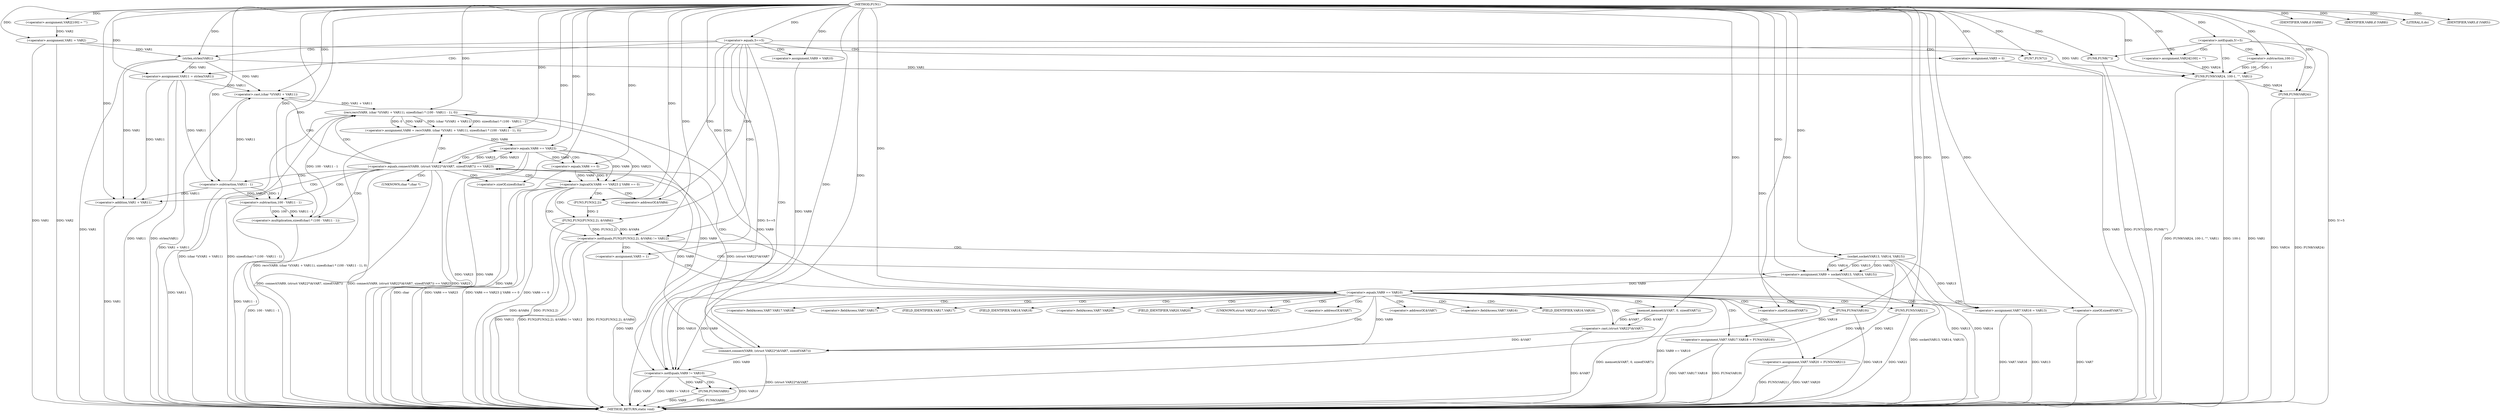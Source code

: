 digraph FUN1 {  
"1000100" [label = "(METHOD,FUN1)" ]
"1000268" [label = "(METHOD_RETURN,static void)" ]
"1000104" [label = "(<operator>.assignment,VAR2[100] = \"\")" ]
"1000107" [label = "(<operator>.assignment,VAR1 = VAR2)" ]
"1000111" [label = "(<operator>.equals,5==5)" ]
"1000118" [label = "(<operator>.assignment,VAR5 = 0)" ]
"1000125" [label = "(<operator>.assignment,VAR9 = VAR10)" ]
"1000129" [label = "(<operator>.assignment,VAR11 = strlen(VAR1))" ]
"1000131" [label = "(strlen,strlen(VAR1))" ]
"1000136" [label = "(<operator>.notEquals,FUN2(FUN3(2,2), &VAR4) != VAR12)" ]
"1000137" [label = "(FUN2,FUN2(FUN3(2,2), &VAR4))" ]
"1000138" [label = "(FUN3,FUN3(2,2))" ]
"1000146" [label = "(<operator>.assignment,VAR5 = 1)" ]
"1000149" [label = "(<operator>.assignment,VAR9 = socket(VAR13, VAR14, VAR15))" ]
"1000151" [label = "(socket,socket(VAR13, VAR14, VAR15))" ]
"1000156" [label = "(<operator>.equals,VAR9 == VAR10)" ]
"1000161" [label = "(memset,memset(&VAR7, 0, sizeof(VAR7)))" ]
"1000165" [label = "(<operator>.sizeOf,sizeof(VAR7))" ]
"1000167" [label = "(<operator>.assignment,VAR7.VAR16 = VAR13)" ]
"1000172" [label = "(<operator>.assignment,VAR7.VAR17.VAR18 = FUN4(VAR19))" ]
"1000178" [label = "(FUN4,FUN4(VAR19))" ]
"1000180" [label = "(<operator>.assignment,VAR7.VAR20 = FUN5(VAR21))" ]
"1000184" [label = "(FUN5,FUN5(VAR21))" ]
"1000187" [label = "(<operator>.equals,connect(VAR9, (struct VAR22*)&VAR7, sizeof(VAR7)) == VAR23)" ]
"1000188" [label = "(connect,connect(VAR9, (struct VAR22*)&VAR7, sizeof(VAR7)))" ]
"1000190" [label = "(<operator>.cast,(struct VAR22*)&VAR7)" ]
"1000194" [label = "(<operator>.sizeOf,sizeof(VAR7))" ]
"1000199" [label = "(<operator>.assignment,VAR6 = recv(VAR9, (char *)(VAR1 + VAR11), sizeof(char) * (100 - VAR11 - 1), 0))" ]
"1000201" [label = "(recv,recv(VAR9, (char *)(VAR1 + VAR11), sizeof(char) * (100 - VAR11 - 1), 0))" ]
"1000203" [label = "(<operator>.cast,(char *)(VAR1 + VAR11))" ]
"1000205" [label = "(<operator>.addition,VAR1 + VAR11)" ]
"1000208" [label = "(<operator>.multiplication,sizeof(char) * (100 - VAR11 - 1))" ]
"1000209" [label = "(<operator>.sizeOf,sizeof(char))" ]
"1000211" [label = "(<operator>.subtraction,100 - VAR11 - 1)" ]
"1000213" [label = "(<operator>.subtraction,VAR11 - 1)" ]
"1000218" [label = "(<operator>.logicalOr,VAR6 == VAR23 || VAR6 == 0)" ]
"1000219" [label = "(<operator>.equals,VAR6 == VAR23)" ]
"1000222" [label = "(<operator>.equals,VAR6 == 0)" ]
"1000228" [label = "(IDENTIFIER,VAR8,if (VAR8))" ]
"1000231" [label = "(IDENTIFIER,VAR8,if (VAR8))" ]
"1000233" [label = "(LITERAL,0,do)" ]
"1000235" [label = "(<operator>.notEquals,VAR9 != VAR10)" ]
"1000239" [label = "(FUN6,FUN6(VAR9))" ]
"1000242" [label = "(IDENTIFIER,VAR5,if (VAR5))" ]
"1000244" [label = "(FUN7,FUN7())" ]
"1000246" [label = "(<operator>.notEquals,5!=5)" ]
"1000250" [label = "(FUN8,FUN8(\"\"))" ]
"1000256" [label = "(<operator>.assignment,VAR24[100] = \"\")" ]
"1000259" [label = "(FUN9,FUN9(VAR24, 100-1, \"\", VAR1))" ]
"1000261" [label = "(<operator>.subtraction,100-1)" ]
"1000266" [label = "(FUN8,FUN8(VAR24))" ]
"1000141" [label = "(<operator>.addressOf,&VAR4)" ]
"1000162" [label = "(<operator>.addressOf,&VAR7)" ]
"1000168" [label = "(<operator>.fieldAccess,VAR7.VAR16)" ]
"1000170" [label = "(FIELD_IDENTIFIER,VAR16,VAR16)" ]
"1000173" [label = "(<operator>.fieldAccess,VAR7.VAR17.VAR18)" ]
"1000174" [label = "(<operator>.fieldAccess,VAR7.VAR17)" ]
"1000176" [label = "(FIELD_IDENTIFIER,VAR17,VAR17)" ]
"1000177" [label = "(FIELD_IDENTIFIER,VAR18,VAR18)" ]
"1000181" [label = "(<operator>.fieldAccess,VAR7.VAR20)" ]
"1000183" [label = "(FIELD_IDENTIFIER,VAR20,VAR20)" ]
"1000191" [label = "(UNKNOWN,struct VAR22*,struct VAR22*)" ]
"1000192" [label = "(<operator>.addressOf,&VAR7)" ]
"1000204" [label = "(UNKNOWN,char *,char *)" ]
  "1000184" -> "1000268"  [ label = "DDG: VAR21"] 
  "1000218" -> "1000268"  [ label = "DDG: VAR6 == VAR23"] 
  "1000180" -> "1000268"  [ label = "DDG: VAR7.VAR20"] 
  "1000151" -> "1000268"  [ label = "DDG: VAR15"] 
  "1000244" -> "1000268"  [ label = "DDG: FUN7()"] 
  "1000129" -> "1000268"  [ label = "DDG: strlen(VAR1)"] 
  "1000259" -> "1000268"  [ label = "DDG: FUN9(VAR24, 100-1, \"\", VAR1)"] 
  "1000187" -> "1000268"  [ label = "DDG: connect(VAR9, (struct VAR22*)&VAR7, sizeof(VAR7))"] 
  "1000172" -> "1000268"  [ label = "DDG: FUN4(VAR19)"] 
  "1000167" -> "1000268"  [ label = "DDG: VAR7.VAR16"] 
  "1000129" -> "1000268"  [ label = "DDG: VAR11"] 
  "1000187" -> "1000268"  [ label = "DDG: connect(VAR9, (struct VAR22*)&VAR7, sizeof(VAR7)) == VAR23"] 
  "1000219" -> "1000268"  [ label = "DDG: VAR23"] 
  "1000199" -> "1000268"  [ label = "DDG: recv(VAR9, (char *)(VAR1 + VAR11), sizeof(char) * (100 - VAR11 - 1), 0)"] 
  "1000222" -> "1000268"  [ label = "DDG: VAR6"] 
  "1000107" -> "1000268"  [ label = "DDG: VAR1"] 
  "1000235" -> "1000268"  [ label = "DDG: VAR10"] 
  "1000209" -> "1000268"  [ label = "DDG: char"] 
  "1000235" -> "1000268"  [ label = "DDG: VAR9"] 
  "1000149" -> "1000268"  [ label = "DDG: socket(VAR13, VAR14, VAR15)"] 
  "1000239" -> "1000268"  [ label = "DDG: FUN6(VAR9)"] 
  "1000235" -> "1000268"  [ label = "DDG: VAR9 != VAR10"] 
  "1000188" -> "1000268"  [ label = "DDG: (struct VAR22*)&VAR7"] 
  "1000178" -> "1000268"  [ label = "DDG: VAR19"] 
  "1000239" -> "1000268"  [ label = "DDG: VAR9"] 
  "1000213" -> "1000268"  [ label = "DDG: VAR11"] 
  "1000205" -> "1000268"  [ label = "DDG: VAR1"] 
  "1000131" -> "1000268"  [ label = "DDG: VAR1"] 
  "1000137" -> "1000268"  [ label = "DDG: &VAR4"] 
  "1000194" -> "1000268"  [ label = "DDG: VAR7"] 
  "1000180" -> "1000268"  [ label = "DDG: FUN5(VAR21)"] 
  "1000151" -> "1000268"  [ label = "DDG: VAR13"] 
  "1000259" -> "1000268"  [ label = "DDG: VAR1"] 
  "1000266" -> "1000268"  [ label = "DDG: VAR24"] 
  "1000218" -> "1000268"  [ label = "DDG: VAR6 == VAR23 || VAR6 == 0"] 
  "1000201" -> "1000268"  [ label = "DDG: (char *)(VAR1 + VAR11)"] 
  "1000218" -> "1000268"  [ label = "DDG: VAR6 == 0"] 
  "1000201" -> "1000268"  [ label = "DDG: sizeof(char) * (100 - VAR11 - 1)"] 
  "1000266" -> "1000268"  [ label = "DDG: FUN8(VAR24)"] 
  "1000151" -> "1000268"  [ label = "DDG: VAR14"] 
  "1000211" -> "1000268"  [ label = "DDG: VAR11 - 1"] 
  "1000208" -> "1000268"  [ label = "DDG: 100 - VAR11 - 1"] 
  "1000172" -> "1000268"  [ label = "DDG: VAR7.VAR17.VAR18"] 
  "1000136" -> "1000268"  [ label = "DDG: VAR12"] 
  "1000136" -> "1000268"  [ label = "DDG: FUN2(FUN3(2,2), &VAR4) != VAR12"] 
  "1000219" -> "1000268"  [ label = "DDG: VAR6"] 
  "1000167" -> "1000268"  [ label = "DDG: VAR13"] 
  "1000259" -> "1000268"  [ label = "DDG: 100-1"] 
  "1000156" -> "1000268"  [ label = "DDG: VAR9 == VAR10"] 
  "1000250" -> "1000268"  [ label = "DDG: FUN8(\"\")"] 
  "1000137" -> "1000268"  [ label = "DDG: FUN3(2,2)"] 
  "1000203" -> "1000268"  [ label = "DDG: VAR1 + VAR11"] 
  "1000118" -> "1000268"  [ label = "DDG: VAR5"] 
  "1000187" -> "1000268"  [ label = "DDG: VAR23"] 
  "1000246" -> "1000268"  [ label = "DDG: 5!=5"] 
  "1000146" -> "1000268"  [ label = "DDG: VAR5"] 
  "1000190" -> "1000268"  [ label = "DDG: &VAR7"] 
  "1000111" -> "1000268"  [ label = "DDG: 5==5"] 
  "1000161" -> "1000268"  [ label = "DDG: memset(&VAR7, 0, sizeof(VAR7))"] 
  "1000136" -> "1000268"  [ label = "DDG: FUN2(FUN3(2,2), &VAR4)"] 
  "1000107" -> "1000268"  [ label = "DDG: VAR2"] 
  "1000100" -> "1000104"  [ label = "DDG: "] 
  "1000104" -> "1000107"  [ label = "DDG: VAR2"] 
  "1000100" -> "1000107"  [ label = "DDG: "] 
  "1000100" -> "1000111"  [ label = "DDG: "] 
  "1000100" -> "1000118"  [ label = "DDG: "] 
  "1000100" -> "1000125"  [ label = "DDG: "] 
  "1000131" -> "1000129"  [ label = "DDG: VAR1"] 
  "1000100" -> "1000129"  [ label = "DDG: "] 
  "1000107" -> "1000131"  [ label = "DDG: VAR1"] 
  "1000100" -> "1000131"  [ label = "DDG: "] 
  "1000137" -> "1000136"  [ label = "DDG: FUN3(2,2)"] 
  "1000137" -> "1000136"  [ label = "DDG: &VAR4"] 
  "1000138" -> "1000137"  [ label = "DDG: 2"] 
  "1000100" -> "1000138"  [ label = "DDG: "] 
  "1000100" -> "1000136"  [ label = "DDG: "] 
  "1000100" -> "1000146"  [ label = "DDG: "] 
  "1000151" -> "1000149"  [ label = "DDG: VAR13"] 
  "1000151" -> "1000149"  [ label = "DDG: VAR14"] 
  "1000151" -> "1000149"  [ label = "DDG: VAR15"] 
  "1000100" -> "1000149"  [ label = "DDG: "] 
  "1000100" -> "1000151"  [ label = "DDG: "] 
  "1000149" -> "1000156"  [ label = "DDG: VAR9"] 
  "1000100" -> "1000156"  [ label = "DDG: "] 
  "1000190" -> "1000161"  [ label = "DDG: &VAR7"] 
  "1000100" -> "1000161"  [ label = "DDG: "] 
  "1000100" -> "1000165"  [ label = "DDG: "] 
  "1000151" -> "1000167"  [ label = "DDG: VAR13"] 
  "1000100" -> "1000167"  [ label = "DDG: "] 
  "1000178" -> "1000172"  [ label = "DDG: VAR19"] 
  "1000100" -> "1000178"  [ label = "DDG: "] 
  "1000184" -> "1000180"  [ label = "DDG: VAR21"] 
  "1000100" -> "1000184"  [ label = "DDG: "] 
  "1000188" -> "1000187"  [ label = "DDG: VAR9"] 
  "1000188" -> "1000187"  [ label = "DDG: (struct VAR22*)&VAR7"] 
  "1000156" -> "1000188"  [ label = "DDG: VAR9"] 
  "1000100" -> "1000188"  [ label = "DDG: "] 
  "1000190" -> "1000188"  [ label = "DDG: &VAR7"] 
  "1000161" -> "1000190"  [ label = "DDG: &VAR7"] 
  "1000100" -> "1000194"  [ label = "DDG: "] 
  "1000219" -> "1000187"  [ label = "DDG: VAR23"] 
  "1000100" -> "1000187"  [ label = "DDG: "] 
  "1000201" -> "1000199"  [ label = "DDG: VAR9"] 
  "1000201" -> "1000199"  [ label = "DDG: (char *)(VAR1 + VAR11)"] 
  "1000201" -> "1000199"  [ label = "DDG: sizeof(char) * (100 - VAR11 - 1)"] 
  "1000201" -> "1000199"  [ label = "DDG: 0"] 
  "1000100" -> "1000199"  [ label = "DDG: "] 
  "1000188" -> "1000201"  [ label = "DDG: VAR9"] 
  "1000100" -> "1000201"  [ label = "DDG: "] 
  "1000203" -> "1000201"  [ label = "DDG: VAR1 + VAR11"] 
  "1000131" -> "1000203"  [ label = "DDG: VAR1"] 
  "1000100" -> "1000203"  [ label = "DDG: "] 
  "1000129" -> "1000203"  [ label = "DDG: VAR11"] 
  "1000213" -> "1000203"  [ label = "DDG: VAR11"] 
  "1000131" -> "1000205"  [ label = "DDG: VAR1"] 
  "1000100" -> "1000205"  [ label = "DDG: "] 
  "1000129" -> "1000205"  [ label = "DDG: VAR11"] 
  "1000213" -> "1000205"  [ label = "DDG: VAR11"] 
  "1000208" -> "1000201"  [ label = "DDG: 100 - VAR11 - 1"] 
  "1000100" -> "1000208"  [ label = "DDG: "] 
  "1000100" -> "1000209"  [ label = "DDG: "] 
  "1000211" -> "1000208"  [ label = "DDG: 100"] 
  "1000211" -> "1000208"  [ label = "DDG: VAR11 - 1"] 
  "1000100" -> "1000211"  [ label = "DDG: "] 
  "1000213" -> "1000211"  [ label = "DDG: VAR11"] 
  "1000213" -> "1000211"  [ label = "DDG: 1"] 
  "1000100" -> "1000213"  [ label = "DDG: "] 
  "1000129" -> "1000213"  [ label = "DDG: VAR11"] 
  "1000219" -> "1000218"  [ label = "DDG: VAR6"] 
  "1000219" -> "1000218"  [ label = "DDG: VAR23"] 
  "1000199" -> "1000219"  [ label = "DDG: VAR6"] 
  "1000100" -> "1000219"  [ label = "DDG: "] 
  "1000187" -> "1000219"  [ label = "DDG: VAR23"] 
  "1000222" -> "1000218"  [ label = "DDG: VAR6"] 
  "1000222" -> "1000218"  [ label = "DDG: 0"] 
  "1000219" -> "1000222"  [ label = "DDG: VAR6"] 
  "1000100" -> "1000222"  [ label = "DDG: "] 
  "1000100" -> "1000228"  [ label = "DDG: "] 
  "1000100" -> "1000231"  [ label = "DDG: "] 
  "1000100" -> "1000233"  [ label = "DDG: "] 
  "1000125" -> "1000235"  [ label = "DDG: VAR9"] 
  "1000156" -> "1000235"  [ label = "DDG: VAR9"] 
  "1000188" -> "1000235"  [ label = "DDG: VAR9"] 
  "1000201" -> "1000235"  [ label = "DDG: VAR9"] 
  "1000100" -> "1000235"  [ label = "DDG: "] 
  "1000156" -> "1000235"  [ label = "DDG: VAR10"] 
  "1000235" -> "1000239"  [ label = "DDG: VAR9"] 
  "1000100" -> "1000239"  [ label = "DDG: "] 
  "1000100" -> "1000242"  [ label = "DDG: "] 
  "1000100" -> "1000244"  [ label = "DDG: "] 
  "1000100" -> "1000246"  [ label = "DDG: "] 
  "1000100" -> "1000250"  [ label = "DDG: "] 
  "1000100" -> "1000256"  [ label = "DDG: "] 
  "1000256" -> "1000259"  [ label = "DDG: VAR24"] 
  "1000100" -> "1000259"  [ label = "DDG: "] 
  "1000261" -> "1000259"  [ label = "DDG: 100"] 
  "1000261" -> "1000259"  [ label = "DDG: 1"] 
  "1000100" -> "1000261"  [ label = "DDG: "] 
  "1000107" -> "1000259"  [ label = "DDG: VAR1"] 
  "1000131" -> "1000259"  [ label = "DDG: VAR1"] 
  "1000259" -> "1000266"  [ label = "DDG: VAR24"] 
  "1000100" -> "1000266"  [ label = "DDG: "] 
  "1000111" -> "1000125"  [ label = "CDG: "] 
  "1000111" -> "1000141"  [ label = "CDG: "] 
  "1000111" -> "1000235"  [ label = "CDG: "] 
  "1000111" -> "1000138"  [ label = "CDG: "] 
  "1000111" -> "1000136"  [ label = "CDG: "] 
  "1000111" -> "1000118"  [ label = "CDG: "] 
  "1000111" -> "1000131"  [ label = "CDG: "] 
  "1000111" -> "1000137"  [ label = "CDG: "] 
  "1000111" -> "1000129"  [ label = "CDG: "] 
  "1000111" -> "1000244"  [ label = "CDG: "] 
  "1000136" -> "1000156"  [ label = "CDG: "] 
  "1000136" -> "1000149"  [ label = "CDG: "] 
  "1000136" -> "1000151"  [ label = "CDG: "] 
  "1000136" -> "1000146"  [ label = "CDG: "] 
  "1000156" -> "1000174"  [ label = "CDG: "] 
  "1000156" -> "1000191"  [ label = "CDG: "] 
  "1000156" -> "1000161"  [ label = "CDG: "] 
  "1000156" -> "1000180"  [ label = "CDG: "] 
  "1000156" -> "1000183"  [ label = "CDG: "] 
  "1000156" -> "1000165"  [ label = "CDG: "] 
  "1000156" -> "1000188"  [ label = "CDG: "] 
  "1000156" -> "1000190"  [ label = "CDG: "] 
  "1000156" -> "1000167"  [ label = "CDG: "] 
  "1000156" -> "1000194"  [ label = "CDG: "] 
  "1000156" -> "1000192"  [ label = "CDG: "] 
  "1000156" -> "1000176"  [ label = "CDG: "] 
  "1000156" -> "1000187"  [ label = "CDG: "] 
  "1000156" -> "1000172"  [ label = "CDG: "] 
  "1000156" -> "1000168"  [ label = "CDG: "] 
  "1000156" -> "1000178"  [ label = "CDG: "] 
  "1000156" -> "1000173"  [ label = "CDG: "] 
  "1000156" -> "1000170"  [ label = "CDG: "] 
  "1000156" -> "1000184"  [ label = "CDG: "] 
  "1000156" -> "1000177"  [ label = "CDG: "] 
  "1000156" -> "1000162"  [ label = "CDG: "] 
  "1000156" -> "1000181"  [ label = "CDG: "] 
  "1000187" -> "1000211"  [ label = "CDG: "] 
  "1000187" -> "1000208"  [ label = "CDG: "] 
  "1000187" -> "1000199"  [ label = "CDG: "] 
  "1000187" -> "1000204"  [ label = "CDG: "] 
  "1000187" -> "1000219"  [ label = "CDG: "] 
  "1000187" -> "1000201"  [ label = "CDG: "] 
  "1000187" -> "1000213"  [ label = "CDG: "] 
  "1000187" -> "1000203"  [ label = "CDG: "] 
  "1000187" -> "1000205"  [ label = "CDG: "] 
  "1000187" -> "1000218"  [ label = "CDG: "] 
  "1000187" -> "1000209"  [ label = "CDG: "] 
  "1000218" -> "1000141"  [ label = "CDG: "] 
  "1000218" -> "1000138"  [ label = "CDG: "] 
  "1000218" -> "1000136"  [ label = "CDG: "] 
  "1000218" -> "1000137"  [ label = "CDG: "] 
  "1000219" -> "1000222"  [ label = "CDG: "] 
  "1000235" -> "1000239"  [ label = "CDG: "] 
  "1000246" -> "1000259"  [ label = "CDG: "] 
  "1000246" -> "1000261"  [ label = "CDG: "] 
  "1000246" -> "1000250"  [ label = "CDG: "] 
  "1000246" -> "1000266"  [ label = "CDG: "] 
  "1000246" -> "1000256"  [ label = "CDG: "] 
}
